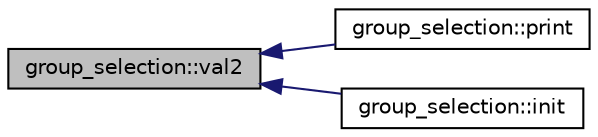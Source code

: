 digraph "group_selection::val2"
{
  edge [fontname="Helvetica",fontsize="10",labelfontname="Helvetica",labelfontsize="10"];
  node [fontname="Helvetica",fontsize="10",shape=record];
  rankdir="LR";
  Node1441 [label="group_selection::val2",height=0.2,width=0.4,color="black", fillcolor="grey75", style="filled", fontcolor="black"];
  Node1441 -> Node1442 [dir="back",color="midnightblue",fontsize="10",style="solid",fontname="Helvetica"];
  Node1442 [label="group_selection::print",height=0.2,width=0.4,color="black", fillcolor="white", style="filled",URL="$d6/db0/classgroup__selection.html#a522bc3a2346d1031fbb82f5a4d0b29cc"];
  Node1441 -> Node1443 [dir="back",color="midnightblue",fontsize="10",style="solid",fontname="Helvetica"];
  Node1443 [label="group_selection::init",height=0.2,width=0.4,color="black", fillcolor="white", style="filled",URL="$d6/db0/classgroup__selection.html#ad12ab2226024716902e4a85c4772732b"];
}
